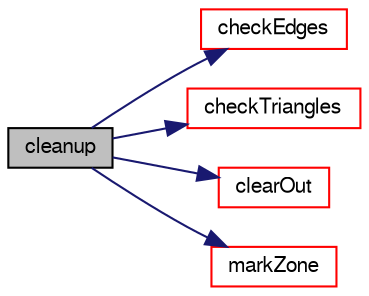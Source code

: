 digraph "cleanup"
{
  bgcolor="transparent";
  edge [fontname="FreeSans",fontsize="10",labelfontname="FreeSans",labelfontsize="10"];
  node [fontname="FreeSans",fontsize="10",shape=record];
  rankdir="LR";
  Node652 [label="cleanup",height=0.2,width=0.4,color="black", fillcolor="grey75", style="filled", fontcolor="black"];
  Node652 -> Node653 [color="midnightblue",fontsize="10",style="solid",fontname="FreeSans"];
  Node653 [label="checkEdges",height=0.2,width=0.4,color="red",URL="$a30598.html#a90f5f9407a227d55df8fa9120de9f122",tooltip="Check triply (or more) connected edges. "];
  Node652 -> Node737 [color="midnightblue",fontsize="10",style="solid",fontname="FreeSans"];
  Node737 [label="checkTriangles",height=0.2,width=0.4,color="red",URL="$a30598.html#a83d60f7fb6a16bf1a3c6c9d408b63509",tooltip="Check/remove duplicate/degenerate triangles. "];
  Node652 -> Node739 [color="midnightblue",fontsize="10",style="solid",fontname="FreeSans"];
  Node739 [label="clearOut",height=0.2,width=0.4,color="red",URL="$a30598.html#af320697688df08f1438d37a86bcaf25d"];
  Node652 -> Node746 [color="midnightblue",fontsize="10",style="solid",fontname="FreeSans"];
  Node746 [label="markZone",height=0.2,width=0.4,color="red",URL="$a30598.html#a831447aa47e16df42f717c6f527c648b",tooltip="Fill faceZone with currentZone for every face reachable. "];
}
